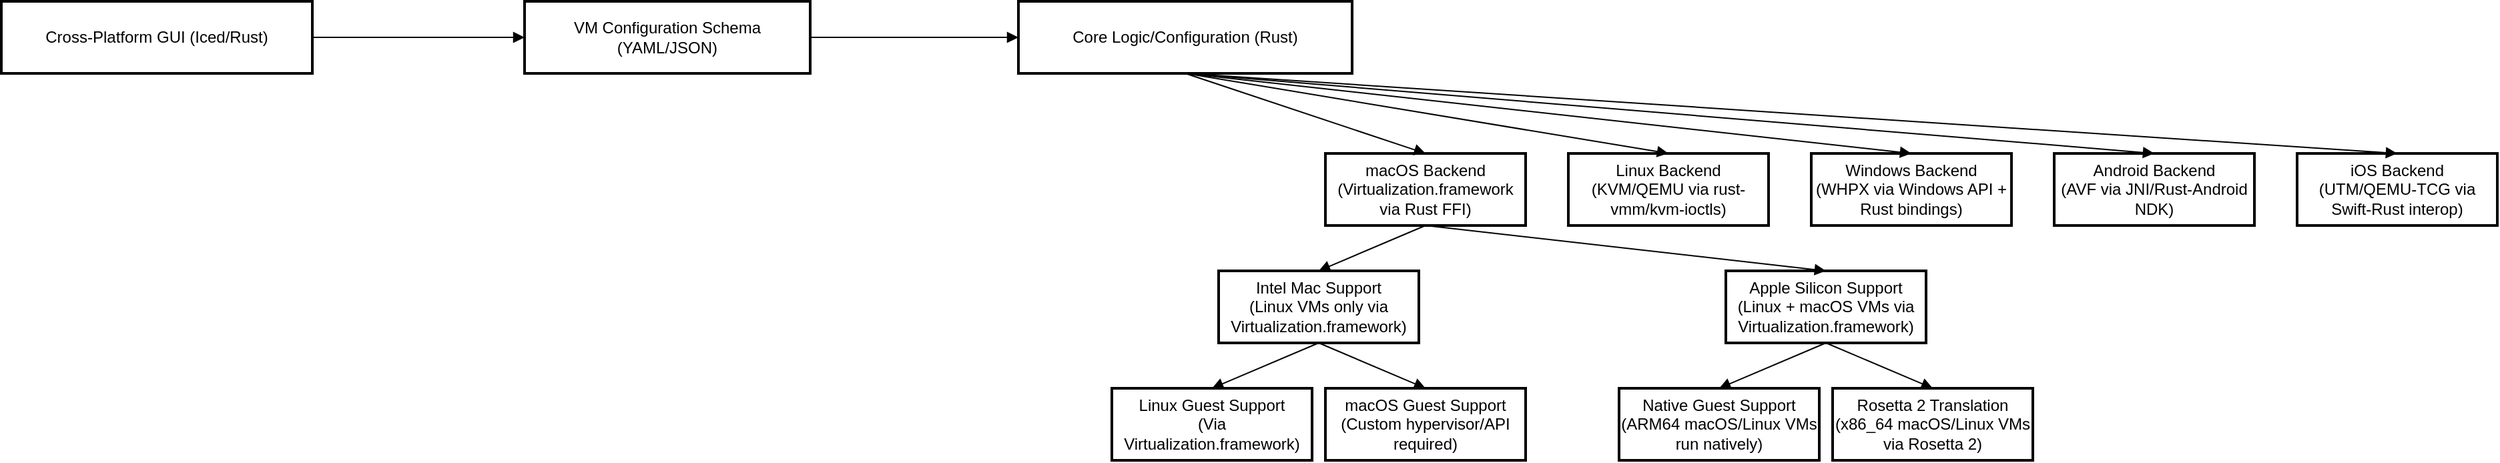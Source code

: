 <mxfile version="26.0.15">
  <diagram name="Page-1" id="ni2ShNpEL0fGlDgy5Trs">
    <mxGraphModel>
      <root>
        <mxCell id="0" />
        <mxCell id="1" parent="0" />
        <mxCell id="2" value="Core Logic/Configuration (Rust)" style="whiteSpace=wrap;strokeWidth=2;" vertex="1" parent="1">
          <mxGeometry x="770" y="18" width="250" height="54" as="geometry" />
        </mxCell>
        <mxCell id="3" value="macOS Backend&#10;(Virtualization.framework via Rust FFI)" style="whiteSpace=wrap;strokeWidth=2;" vertex="1" parent="1">
          <mxGeometry x="1000" y="132" width="150" height="54" as="geometry" />
        </mxCell>
        <mxCell id="4" value="Linux Backend&#10;(KVM/QEMU via rust-vmm/kvm-ioctls)" style="whiteSpace=wrap;strokeWidth=2;" vertex="1" parent="1">
          <mxGeometry x="1182" y="132" width="150" height="54" as="geometry" />
        </mxCell>
        <mxCell id="5" value="Windows Backend&#10;(WHPX via Windows API + Rust bindings)" style="whiteSpace=wrap;strokeWidth=2;" vertex="1" parent="1">
          <mxGeometry x="1364" y="132" width="150" height="54" as="geometry" />
        </mxCell>
        <mxCell id="6" value="Android Backend&#10;(AVF via JNI/Rust-Android NDK)" style="whiteSpace=wrap;strokeWidth=2;" vertex="1" parent="1">
          <mxGeometry x="1546" y="132" width="150" height="54" as="geometry" />
        </mxCell>
        <mxCell id="7" value="Cross-Platform GUI (Iced/Rust)" style="whiteSpace=wrap;strokeWidth=2;" vertex="1" parent="1">
          <mxGeometry x="8" y="18" width="233" height="54" as="geometry" />
        </mxCell>
        <mxCell id="8" value="iOS Backend&#10;(UTM/QEMU-TCG via Swift-Rust interop)" style="whiteSpace=wrap;strokeWidth=2;" vertex="1" parent="1">
          <mxGeometry x="1728" y="132" width="150" height="54" as="geometry" />
        </mxCell>
        <mxCell id="9" value="VM Configuration Schema&#10;(YAML/JSON)" style="whiteSpace=wrap;strokeWidth=2;" vertex="1" parent="1">
          <mxGeometry x="400" y="18" width="214" height="54" as="geometry" />
        </mxCell>
        <mxCell id="12" value="" style="curved=1;startArrow=none;endArrow=block;exitX=1;exitY=0.5;entryX=0;entryY=0.5;" edge="1" parent="1" source="7" target="9">
          <mxGeometry relative="1" as="geometry">
            <Array as="points" />
          </mxGeometry>
        </mxCell>
        <mxCell id="13" value="" style="curved=1;startArrow=none;endArrow=block;exitX=1;exitY=0.5;entryX=0;entryY=0.5;" edge="1" parent="1" source="9" target="2">
          <mxGeometry relative="1" as="geometry">
            <Array as="points" />
          </mxGeometry>
        </mxCell>
        <mxCell id="14" value="" style="curved=1;startArrow=none;endArrow=block;exitX=0.5;exitY=1;entryX=0.5;entryY=0;" edge="1" parent="1" source="2" target="3">
          <mxGeometry relative="1" as="geometry">
            <Array as="points" />
          </mxGeometry>
        </mxCell>
        <mxCell id="15" value="" style="curved=1;startArrow=none;endArrow=block;exitX=0.5;exitY=1;entryX=0.5;entryY=0;" edge="1" parent="1" source="2" target="4">
          <mxGeometry relative="1" as="geometry">
            <Array as="points" />
          </mxGeometry>
        </mxCell>
        <mxCell id="16" value="" style="curved=1;startArrow=none;endArrow=block;exitX=0.5;exitY=1;entryX=0.5;entryY=0;" edge="1" parent="1" source="2" target="5">
          <mxGeometry relative="1" as="geometry">
            <Array as="points" />
          </mxGeometry>
        </mxCell>
        <mxCell id="17" value="" style="curved=1;startArrow=none;endArrow=block;exitX=0.5;exitY=1;entryX=0.5;entryY=0;" edge="1" parent="1" source="2" target="6">
          <mxGeometry relative="1" as="geometry">
            <Array as="points" />
          </mxGeometry>
        </mxCell>
        <mxCell id="18" value="" style="curved=1;startArrow=none;endArrow=block;exitX=0.5;exitY=1;entryX=0.5;entryY=0;" edge="1" parent="1" source="2" target="8">
          <mxGeometry relative="1" as="geometry">
            <Array as="points" />
          </mxGeometry>
        </mxCell>
        <mxCell id="19" value="Intel Mac Support&#10;(Linux VMs only via Virtualization.framework)" style="whiteSpace=wrap;strokeWidth=2;" vertex="1" parent="1">
          <mxGeometry x="920" y="220" width="150" height="54" as="geometry" />
        </mxCell>
        <mxCell id="20" value="Apple Silicon Support&#10;(Linux + macOS VMs via Virtualization.framework)" style="whiteSpace=wrap;strokeWidth=2;" vertex="1" parent="1">
          <mxGeometry x="1300" y="220" width="150" height="54" as="geometry" />
        </mxCell>
        <mxCell id="21" value="" style="curved=1;startArrow=none;endArrow=block;exitX=0.5;exitY=1;entryX=0.5;entryY=0;" edge="1" parent="1" source="3" target="19">
          <mxGeometry relative="1" as="geometry">
            <Array as="points" />
          </mxGeometry>
        </mxCell>
        <mxCell id="22" value="" style="curved=1;startArrow=none;endArrow=block;exitX=0.5;exitY=1;entryX=0.5;entryY=0;" edge="1" parent="1" source="3" target="20">
          <mxGeometry relative="1" as="geometry">
            <Array as="points" />
          </mxGeometry>
        </mxCell>
        <mxCell id="23" value="Native Guest Support&#10;(ARM64 macOS/Linux VMs run natively)" style="whiteSpace=wrap;strokeWidth=2;" vertex="1" parent="1">
          <mxGeometry x="1220" y="308" width="150" height="54" as="geometry" />
        </mxCell>
        <mxCell id="24" value="Rosetta 2 Translation&#10;(x86_64 macOS/Linux VMs via Rosetta 2)" style="whiteSpace=wrap;strokeWidth=2;" vertex="1" parent="1">
          <mxGeometry x="1380" y="308" width="150" height="54" as="geometry" />
        </mxCell>
        <mxCell id="25" value="" style="curved=1;startArrow=none;endArrow=block;exitX=0.5;exitY=1;entryX=0.5;entryY=0;" edge="1" parent="1" source="20" target="23">
          <mxGeometry relative="1" as="geometry">
            <Array as="points" />
          </mxGeometry>
        </mxCell>
        <mxCell id="26" value="" style="curved=1;startArrow=none;endArrow=block;exitX=0.5;exitY=1;entryX=0.5;entryY=0;" edge="1" parent="1" source="20" target="24">
          <mxGeometry relative="1" as="geometry">
            <Array as="points" />
          </mxGeometry>
        </mxCell>
        <mxCell id="27" value="Linux Guest Support&#10;(Via Virtualization.framework)" style="whiteSpace=wrap;strokeWidth=2;" vertex="1" parent="1">
          <mxGeometry x="840" y="308" width="150" height="54" as="geometry" />
        </mxCell>
        <mxCell id="28" value="macOS Guest Support&#10;(Custom hypervisor/API required)" style="whiteSpace=wrap;strokeWidth=2;" vertex="1" parent="1">
          <mxGeometry x="1000" y="308" width="150" height="54" as="geometry" />
        </mxCell>
        <mxCell id="29" value="" style="curved=1;startArrow=none;endArrow=block;exitX=0.5;exitY=1;entryX=0.5;entryY=0;" edge="1" parent="1" source="19" target="27">
          <mxGeometry relative="1" as="geometry">
            <Array as="points" />
          </mxGeometry>
        </mxCell>
        <mxCell id="30" value="" style="curved=1;startArrow=none;endArrow=block;exitX=0.5;exitY=1;entryX=0.5;entryY=0;" edge="1" parent="1" source="19" target="28">
          <mxGeometry relative="1" as="geometry">
            <Array as="points" />
          </mxGeometry>
        </mxCell>
      </root>
    </mxGraphModel>
  </diagram>
</mxfile>